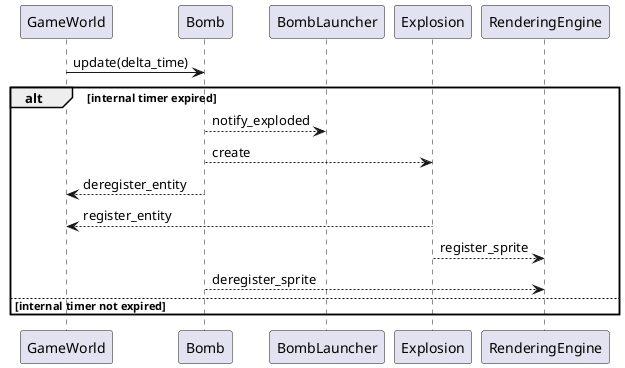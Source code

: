 @startuml
GameWorld -> Bomb : update(delta_time)

alt internal timer expired
Bomb --> BombLauncher : notify_exploded
Bomb --> Explosion : create
GameWorld <-- Bomb : deregister_entity

Explosion --> GameWorld : register_entity
Explosion --> RenderingEngine : register_sprite

Bomb --> RenderingEngine : deregister_sprite

else internal timer not expired
end

@enduml